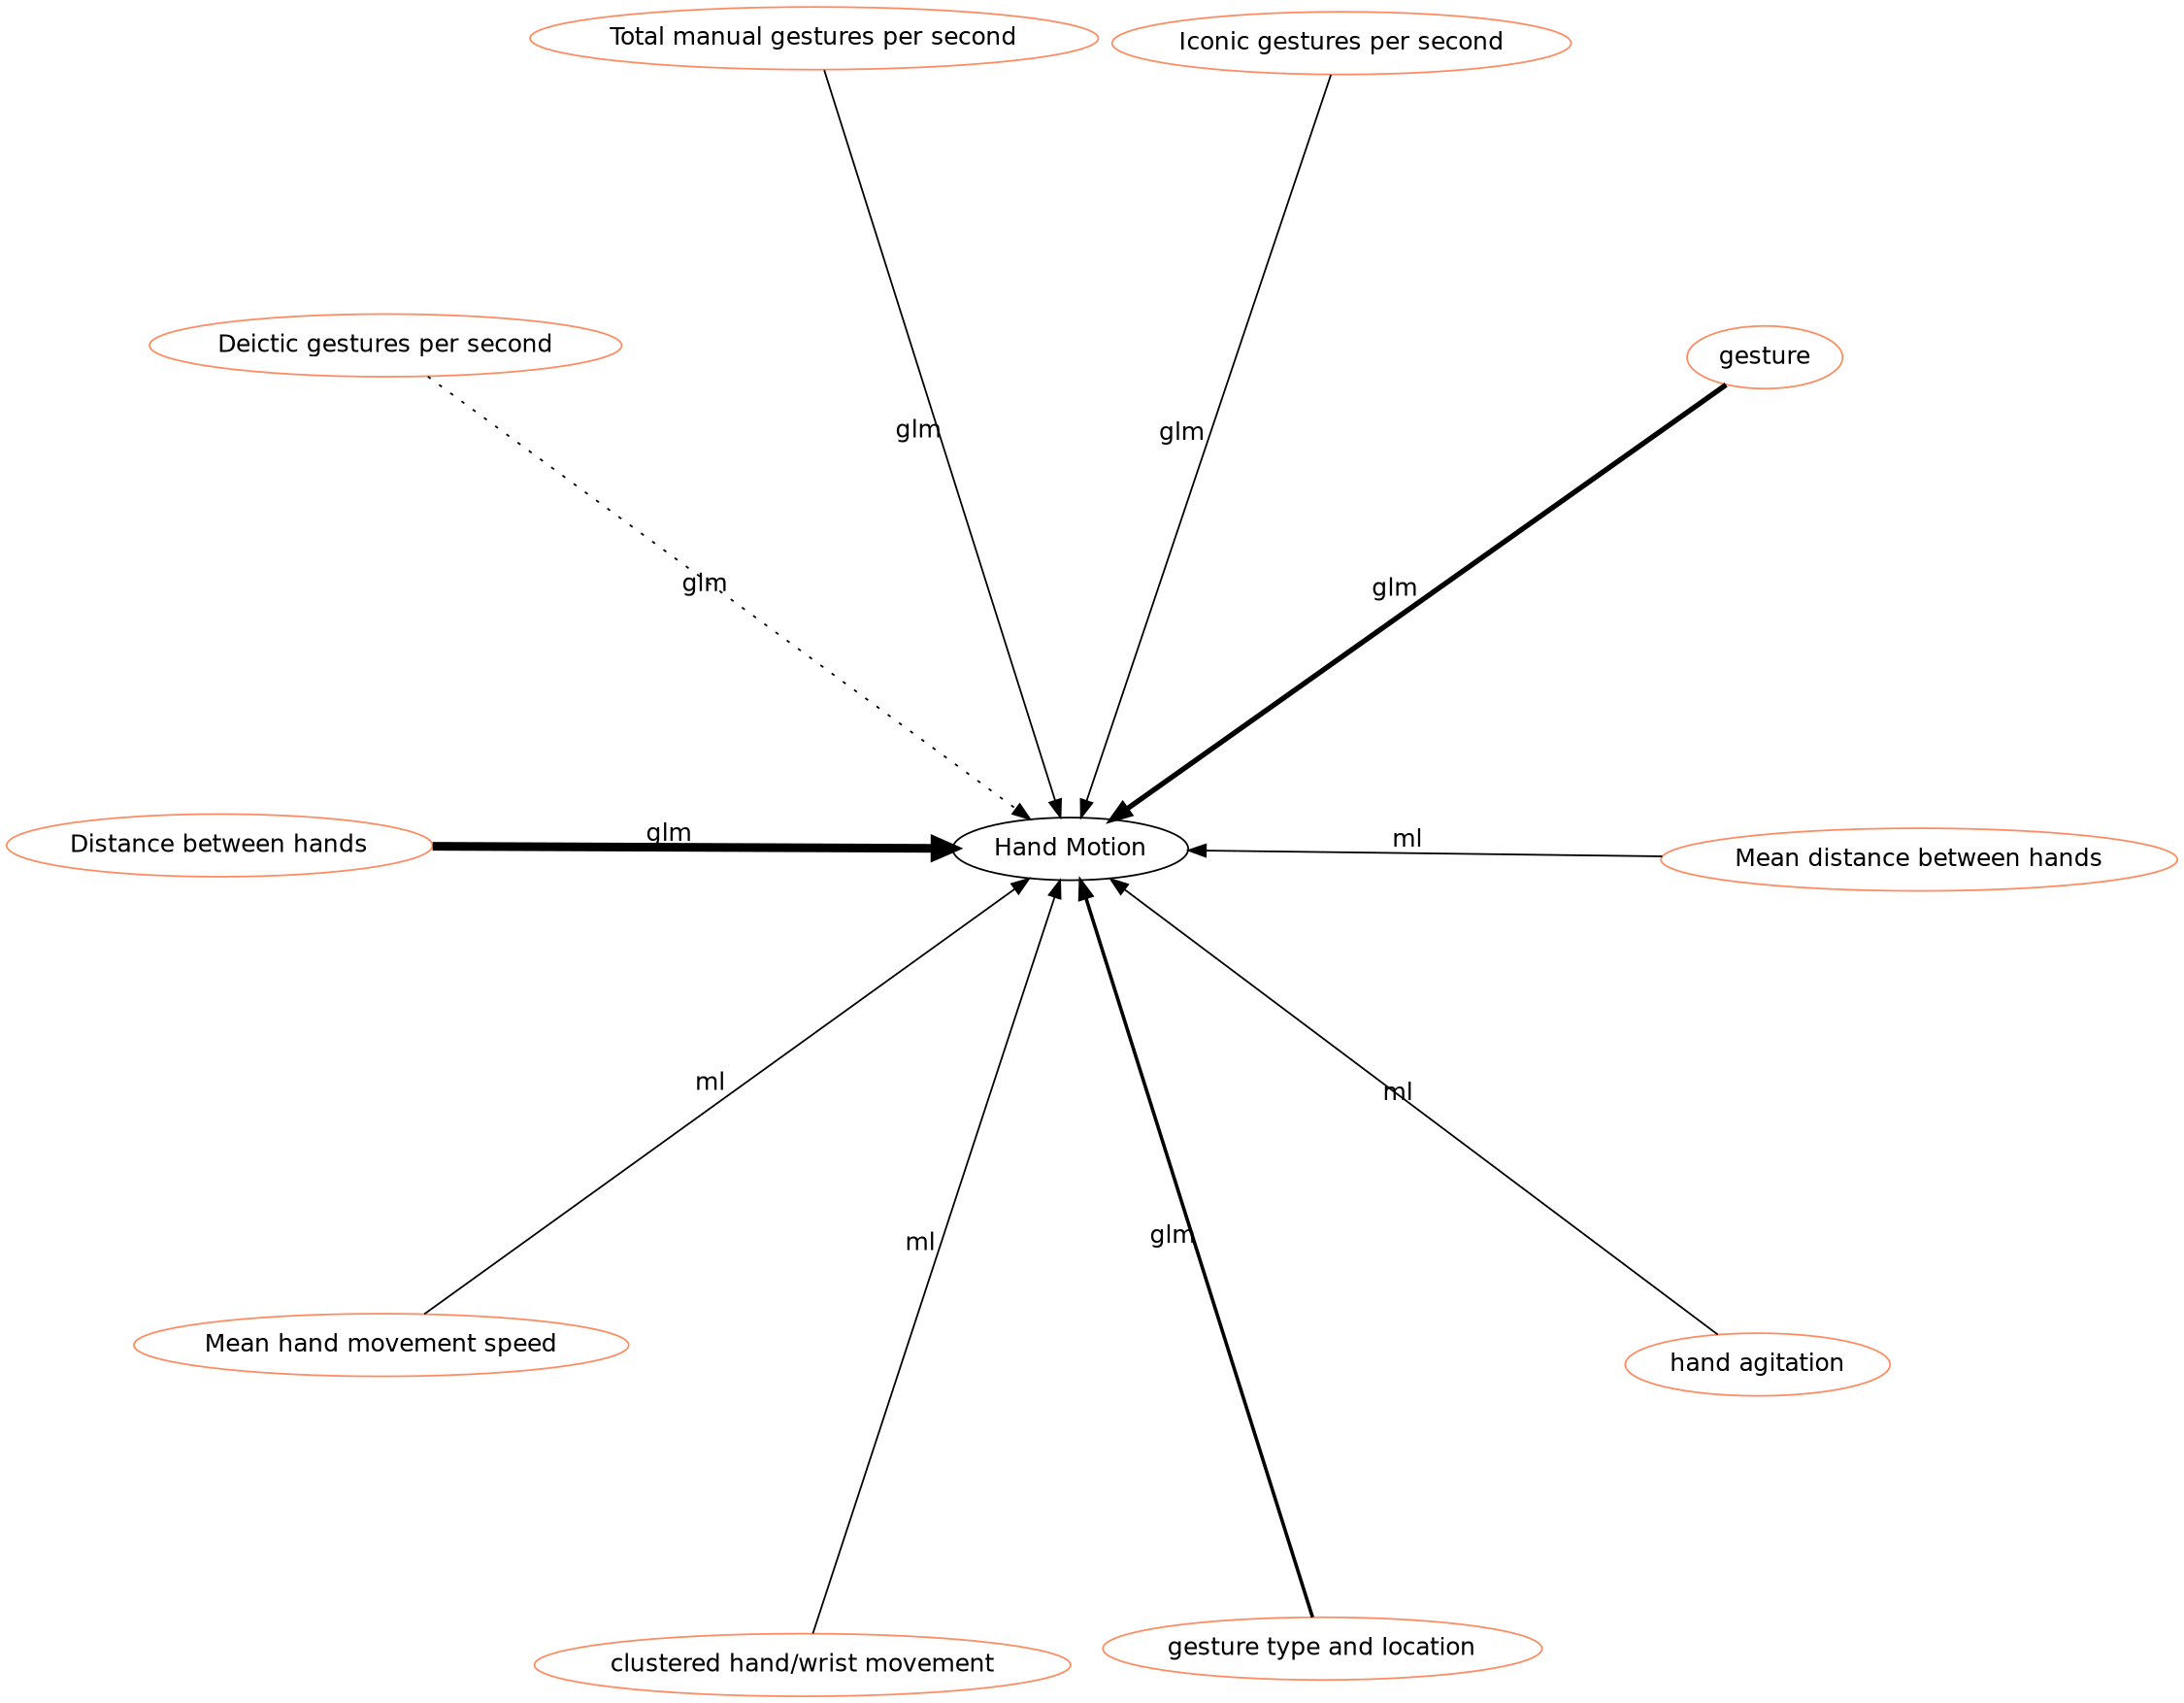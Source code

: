 digraph world {
        size="15,15";
        layout=neato
        graph [fontname = "helvetica"];
        node [fontname = "helvetica", colorscheme=set28];
        edge [fontname = "helvetica", colorscheme=set28];

	"Hand Motion" [href="index.svg"];
	"gesture" [href="https://scholar.google.com/scholar?hl=en&q=The%20Additive%20Value%20of%20Multimodal%20Features%20for%20Predicting%20Engagement,%20Frustration,%20and%20Learning%20during%20Tutoring" target="_blank" , color="2"];
	"gesture" [href="https://scholar.google.com/scholar?hl=en&q=The%20Additive%20Value%20of%20Multimodal%20Features%20for%20Predicting%20Engagement,%20Frustration,%20and%20Learning%20during%20Tutoring" target="_blank" , color="2"];
	"gesture" [href="https://scholar.google.com/scholar?hl=en&q=The%20Additive%20Value%20of%20Multimodal%20Features%20for%20Predicting%20Engagement,%20Frustration,%20and%20Learning%20during%20Tutoring" target="_blank" , color="2"];
	"clustered hand/wrist movement" [href="https://scholar.google.com/scholar?hl=en&q=(Dis)Engagement%20Maters:%20Identifying%20Efficacious%20Learning%20Practices%20with%20Multimodal%20Learning%20Analytics" target="_blank" , color="2"];
	"Total manual gestures per second" [href="https://scholar.google.com/scholar?hl=en&q=Dynamic%20Adaptive%20Gesturing%20Predicts%20Domain%20Expertise%20in%20Mathematics" target="_blank" , color="2"];
	"Iconic gestures per second" [href="https://scholar.google.com/scholar?hl=en&q=Dynamic%20Adaptive%20Gesturing%20Predicts%20Domain%20Expertise%20in%20Mathematics" target="_blank" , color="2"];
	"Deictic gestures per second" [href="https://scholar.google.com/scholar?hl=en&q=Dynamic%20Adaptive%20Gesturing%20Predicts%20Domain%20Expertise%20in%20Mathematics" target="_blank" , color="2"];
	"Distance between hands" [href="https://scholar.google.com/scholar?hl=en&q=Using%20Multimodal%20Learning%20Analytics%20to%20Identify%20Aspects%20of%20Collaboration%20in%20Project-Based%20Learning" target="_blank" , color="2"];
	"Distance between hands" [href="https://scholar.google.com/scholar?hl=en&q=Using%20Multimodal%20Learning%20Analytics%20to%20Identify%20Aspects%20of%20Collaboration%20in%20Project-Based%20Learning" target="_blank" , color="2"];
	"Distance between hands" [href="https://scholar.google.com/scholar?hl=en&q=Using%20Multimodal%20Learning%20Analytics%20to%20Identify%20Aspects%20of%20Collaboration%20in%20Project-Based%20Learning" target="_blank" , color="2"];
	"Distance between hands" [href="https://scholar.google.com/scholar?hl=en&q=Using%20Multimodal%20Learning%20Analytics%20to%20Identify%20Aspects%20of%20Collaboration%20in%20Project-Based%20Learning" target="_blank" , color="2"];
	"Mean distance between hands" [href="https://scholar.google.com/scholar?hl=en&q=Supervised%20machine%20learning%20in%20multimodal%20learning%20analytics%20for%20estimating%20success%20in%20project-based%20learning" target="_blank" , color="2"];
	"Mean hand movement speed" [href="https://scholar.google.com/scholar?hl=en&q=Supervised%20machine%20learning%20in%20multimodal%20learning%20analytics%20for%20estimating%20success%20in%20project-based%20learning" target="_blank" , color="2"];
	"hand agitation" [href="https://scholar.google.com/scholar?hl=en&q=Multi-modal%20Social%20Signal%20Analysis%20for%20Predicting%20Agreement%20in%20Conversation%20Settings" target="_blank" , color="2"];
	"gesture type and location" [href="https://scholar.google.com/scholar?hl=en&q=Improving%20Visibility%20of%20Remote%20Gestures%20in%20Distributed%20Tabletop%20Collaboration" target="_blank" , color="2"];
	"gesture type and location" [href="https://scholar.google.com/scholar?hl=en&q=Improving%20Visibility%20of%20Remote%20Gestures%20in%20Distributed%20Tabletop%20Collaboration" target="_blank" , color="2"];
	"Distance between hands" [href="https://scholar.google.com/scholar?hl=en&q=Using%20Multimodal%20Learning%20Analytics%20to%20Identify%20Aspects%20of%20Collaboration%20in%20Project-Based%20Learning" target="_blank" , color="2"];
	"gesture" -> "Hand Motion" [label="glm", labeltooltip=3, style="solid", penwidth=3];
	"clustered hand/wrist movement" -> "Hand Motion" [label="ml", labeltooltip=1, style="solid", penwidth=1];
	"Total manual gestures per second" -> "Hand Motion" [label="glm", labeltooltip=1, style="solid", penwidth=1];
	"Iconic gestures per second" -> "Hand Motion" [label="glm", labeltooltip=1, style="solid", penwidth=1];
	"Deictic gestures per second" -> "Hand Motion" [label="glm", labeltooltip=1, style="dotted", penwidth=1];
	"Distance between hands" -> "Hand Motion" [label="glm", labeltooltip=5, style="solid", penwidth=5];
	"Mean distance between hands" -> "Hand Motion" [label="ml", labeltooltip=1, style="solid", penwidth=1];
	"Mean hand movement speed" -> "Hand Motion" [label="ml", labeltooltip=1, style="solid", penwidth=1];
	"hand agitation" -> "Hand Motion" [label="ml", labeltooltip=1, style="solid", penwidth=1];
	"gesture type and location" -> "Hand Motion" [label="glm", labeltooltip=2, style="solid", penwidth=2];

 overlap=false 
 splines = true; 


}